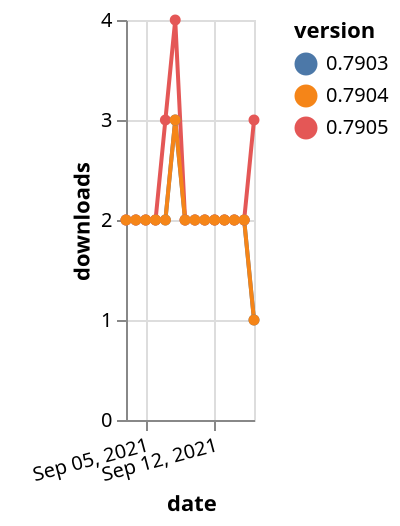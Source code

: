 {"$schema": "https://vega.github.io/schema/vega-lite/v5.json", "description": "A simple bar chart with embedded data.", "data": {"values": [{"date": "2021-09-03", "total": 2237, "delta": 2, "version": "0.7903"}, {"date": "2021-09-04", "total": 2239, "delta": 2, "version": "0.7903"}, {"date": "2021-09-05", "total": 2241, "delta": 2, "version": "0.7903"}, {"date": "2021-09-06", "total": 2243, "delta": 2, "version": "0.7903"}, {"date": "2021-09-07", "total": 2245, "delta": 2, "version": "0.7903"}, {"date": "2021-09-08", "total": 2248, "delta": 3, "version": "0.7903"}, {"date": "2021-09-09", "total": 2250, "delta": 2, "version": "0.7903"}, {"date": "2021-09-10", "total": 2252, "delta": 2, "version": "0.7903"}, {"date": "2021-09-11", "total": 2254, "delta": 2, "version": "0.7903"}, {"date": "2021-09-12", "total": 2256, "delta": 2, "version": "0.7903"}, {"date": "2021-09-13", "total": 2258, "delta": 2, "version": "0.7903"}, {"date": "2021-09-14", "total": 2260, "delta": 2, "version": "0.7903"}, {"date": "2021-09-15", "total": 2262, "delta": 2, "version": "0.7903"}, {"date": "2021-09-16", "total": 2263, "delta": 1, "version": "0.7903"}, {"date": "2021-09-03", "total": 2224, "delta": 2, "version": "0.7905"}, {"date": "2021-09-04", "total": 2226, "delta": 2, "version": "0.7905"}, {"date": "2021-09-05", "total": 2228, "delta": 2, "version": "0.7905"}, {"date": "2021-09-06", "total": 2230, "delta": 2, "version": "0.7905"}, {"date": "2021-09-07", "total": 2233, "delta": 3, "version": "0.7905"}, {"date": "2021-09-08", "total": 2237, "delta": 4, "version": "0.7905"}, {"date": "2021-09-09", "total": 2239, "delta": 2, "version": "0.7905"}, {"date": "2021-09-10", "total": 2241, "delta": 2, "version": "0.7905"}, {"date": "2021-09-11", "total": 2243, "delta": 2, "version": "0.7905"}, {"date": "2021-09-12", "total": 2245, "delta": 2, "version": "0.7905"}, {"date": "2021-09-13", "total": 2247, "delta": 2, "version": "0.7905"}, {"date": "2021-09-14", "total": 2249, "delta": 2, "version": "0.7905"}, {"date": "2021-09-15", "total": 2251, "delta": 2, "version": "0.7905"}, {"date": "2021-09-16", "total": 2254, "delta": 3, "version": "0.7905"}, {"date": "2021-09-03", "total": 2049, "delta": 2, "version": "0.7904"}, {"date": "2021-09-04", "total": 2051, "delta": 2, "version": "0.7904"}, {"date": "2021-09-05", "total": 2053, "delta": 2, "version": "0.7904"}, {"date": "2021-09-06", "total": 2055, "delta": 2, "version": "0.7904"}, {"date": "2021-09-07", "total": 2057, "delta": 2, "version": "0.7904"}, {"date": "2021-09-08", "total": 2060, "delta": 3, "version": "0.7904"}, {"date": "2021-09-09", "total": 2062, "delta": 2, "version": "0.7904"}, {"date": "2021-09-10", "total": 2064, "delta": 2, "version": "0.7904"}, {"date": "2021-09-11", "total": 2066, "delta": 2, "version": "0.7904"}, {"date": "2021-09-12", "total": 2068, "delta": 2, "version": "0.7904"}, {"date": "2021-09-13", "total": 2070, "delta": 2, "version": "0.7904"}, {"date": "2021-09-14", "total": 2072, "delta": 2, "version": "0.7904"}, {"date": "2021-09-15", "total": 2074, "delta": 2, "version": "0.7904"}, {"date": "2021-09-16", "total": 2075, "delta": 1, "version": "0.7904"}]}, "width": "container", "mark": {"type": "line", "point": {"filled": true}}, "encoding": {"x": {"field": "date", "type": "temporal", "timeUnit": "yearmonthdate", "title": "date", "axis": {"labelAngle": -15}}, "y": {"field": "delta", "type": "quantitative", "title": "downloads"}, "color": {"field": "version", "type": "nominal"}, "tooltip": {"field": "delta"}}}